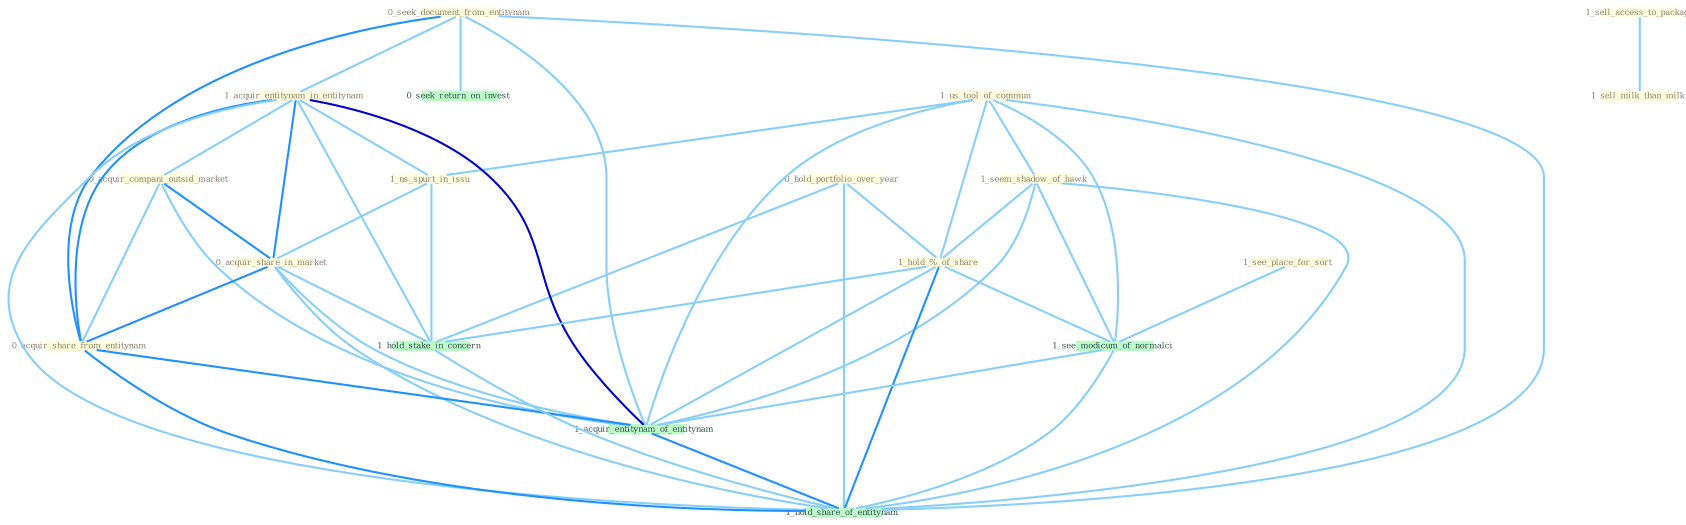 Graph G{ 
    node
    [shape=polygon,style=filled,width=.5,height=.06,color="#BDFCC9",fixedsize=true,fontsize=4,
    fontcolor="#2f4f4f"];
    {node
    [color="#ffffe0", fontcolor="#8b7d6b"] "0_seek_document_from_entitynam " "1_see_place_for_sort " "0_hold_portfolio_over_year " "1_us_tool_of_commun " "1_seem_shadow_of_hawk " "1_acquir_entitynam_in_entitynam " "1_sell_access_to_packag " "1_us_spurt_in_issu " "1_hold_%_of_share " "1_sell_milk_than_milk " "0_acquir_compani_outsid_market " "0_acquir_share_in_market " "0_acquir_share_from_entitynam "}
{node [color="#fff0f5", fontcolor="#b22222"]}
edge [color="#B0E2FF"];

	"0_seek_document_from_entitynam " -- "1_acquir_entitynam_in_entitynam " [w="1", color="#87cefa" ];
	"0_seek_document_from_entitynam " -- "0_acquir_share_from_entitynam " [w="2", color="#1e90ff" , len=0.8];
	"0_seek_document_from_entitynam " -- "0_seek_return_on_invest " [w="1", color="#87cefa" ];
	"0_seek_document_from_entitynam " -- "1_acquir_entitynam_of_entitynam " [w="1", color="#87cefa" ];
	"0_seek_document_from_entitynam " -- "1_hold_share_of_entitynam " [w="1", color="#87cefa" ];
	"1_see_place_for_sort " -- "1_see_modicum_of_normalci " [w="1", color="#87cefa" ];
	"0_hold_portfolio_over_year " -- "1_hold_%_of_share " [w="1", color="#87cefa" ];
	"0_hold_portfolio_over_year " -- "1_hold_stake_in_concern " [w="1", color="#87cefa" ];
	"0_hold_portfolio_over_year " -- "1_hold_share_of_entitynam " [w="1", color="#87cefa" ];
	"1_us_tool_of_commun " -- "1_seem_shadow_of_hawk " [w="1", color="#87cefa" ];
	"1_us_tool_of_commun " -- "1_us_spurt_in_issu " [w="1", color="#87cefa" ];
	"1_us_tool_of_commun " -- "1_hold_%_of_share " [w="1", color="#87cefa" ];
	"1_us_tool_of_commun " -- "1_see_modicum_of_normalci " [w="1", color="#87cefa" ];
	"1_us_tool_of_commun " -- "1_acquir_entitynam_of_entitynam " [w="1", color="#87cefa" ];
	"1_us_tool_of_commun " -- "1_hold_share_of_entitynam " [w="1", color="#87cefa" ];
	"1_seem_shadow_of_hawk " -- "1_hold_%_of_share " [w="1", color="#87cefa" ];
	"1_seem_shadow_of_hawk " -- "1_see_modicum_of_normalci " [w="1", color="#87cefa" ];
	"1_seem_shadow_of_hawk " -- "1_acquir_entitynam_of_entitynam " [w="1", color="#87cefa" ];
	"1_seem_shadow_of_hawk " -- "1_hold_share_of_entitynam " [w="1", color="#87cefa" ];
	"1_acquir_entitynam_in_entitynam " -- "1_us_spurt_in_issu " [w="1", color="#87cefa" ];
	"1_acquir_entitynam_in_entitynam " -- "0_acquir_compani_outsid_market " [w="1", color="#87cefa" ];
	"1_acquir_entitynam_in_entitynam " -- "0_acquir_share_in_market " [w="2", color="#1e90ff" , len=0.8];
	"1_acquir_entitynam_in_entitynam " -- "0_acquir_share_from_entitynam " [w="2", color="#1e90ff" , len=0.8];
	"1_acquir_entitynam_in_entitynam " -- "1_hold_stake_in_concern " [w="1", color="#87cefa" ];
	"1_acquir_entitynam_in_entitynam " -- "1_acquir_entitynam_of_entitynam " [w="3", color="#0000cd" , len=0.6];
	"1_acquir_entitynam_in_entitynam " -- "1_hold_share_of_entitynam " [w="1", color="#87cefa" ];
	"1_sell_access_to_packag " -- "1_sell_milk_than_milk " [w="1", color="#87cefa" ];
	"1_us_spurt_in_issu " -- "0_acquir_share_in_market " [w="1", color="#87cefa" ];
	"1_us_spurt_in_issu " -- "1_hold_stake_in_concern " [w="1", color="#87cefa" ];
	"1_hold_%_of_share " -- "1_hold_stake_in_concern " [w="1", color="#87cefa" ];
	"1_hold_%_of_share " -- "1_see_modicum_of_normalci " [w="1", color="#87cefa" ];
	"1_hold_%_of_share " -- "1_acquir_entitynam_of_entitynam " [w="1", color="#87cefa" ];
	"1_hold_%_of_share " -- "1_hold_share_of_entitynam " [w="2", color="#1e90ff" , len=0.8];
	"0_acquir_compani_outsid_market " -- "0_acquir_share_in_market " [w="2", color="#1e90ff" , len=0.8];
	"0_acquir_compani_outsid_market " -- "0_acquir_share_from_entitynam " [w="1", color="#87cefa" ];
	"0_acquir_compani_outsid_market " -- "1_acquir_entitynam_of_entitynam " [w="1", color="#87cefa" ];
	"0_acquir_share_in_market " -- "0_acquir_share_from_entitynam " [w="2", color="#1e90ff" , len=0.8];
	"0_acquir_share_in_market " -- "1_hold_stake_in_concern " [w="1", color="#87cefa" ];
	"0_acquir_share_in_market " -- "1_acquir_entitynam_of_entitynam " [w="1", color="#87cefa" ];
	"0_acquir_share_in_market " -- "1_hold_share_of_entitynam " [w="1", color="#87cefa" ];
	"0_acquir_share_from_entitynam " -- "1_acquir_entitynam_of_entitynam " [w="2", color="#1e90ff" , len=0.8];
	"0_acquir_share_from_entitynam " -- "1_hold_share_of_entitynam " [w="2", color="#1e90ff" , len=0.8];
	"1_hold_stake_in_concern " -- "1_hold_share_of_entitynam " [w="1", color="#87cefa" ];
	"1_see_modicum_of_normalci " -- "1_acquir_entitynam_of_entitynam " [w="1", color="#87cefa" ];
	"1_see_modicum_of_normalci " -- "1_hold_share_of_entitynam " [w="1", color="#87cefa" ];
	"1_acquir_entitynam_of_entitynam " -- "1_hold_share_of_entitynam " [w="2", color="#1e90ff" , len=0.8];
}